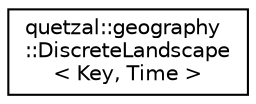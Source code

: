 digraph "Graphical Class Hierarchy"
{
 // LATEX_PDF_SIZE
  edge [fontname="Helvetica",fontsize="10",labelfontname="Helvetica",labelfontsize="10"];
  node [fontname="Helvetica",fontsize="10",shape=record];
  rankdir="LR";
  Node0 [label="quetzal::geography\l::DiscreteLandscape\l\< Key, Time \>",height=0.2,width=0.4,color="black", fillcolor="white", style="filled",URL="$classquetzal_1_1geography_1_1_discrete_landscape.html",tooltip="Discretized representation of a landscape and its ecological quantities through time and space."];
}
